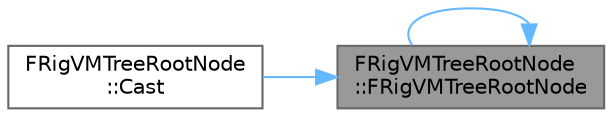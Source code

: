digraph "FRigVMTreeRootNode::FRigVMTreeRootNode"
{
 // INTERACTIVE_SVG=YES
 // LATEX_PDF_SIZE
  bgcolor="transparent";
  edge [fontname=Helvetica,fontsize=10,labelfontname=Helvetica,labelfontsize=10];
  node [fontname=Helvetica,fontsize=10,shape=box,height=0.2,width=0.4];
  rankdir="RL";
  Node1 [id="Node000001",label="FRigVMTreeRootNode\l::FRigVMTreeRootNode",height=0.2,width=0.4,color="gray40", fillcolor="grey60", style="filled", fontcolor="black",tooltip=" "];
  Node1 -> Node1 [id="edge1_Node000001_Node000001",dir="back",color="steelblue1",style="solid",tooltip=" "];
  Node1 -> Node2 [id="edge2_Node000001_Node000002",dir="back",color="steelblue1",style="solid",tooltip=" "];
  Node2 [id="Node000002",label="FRigVMTreeRootNode\l::Cast",height=0.2,width=0.4,color="grey40", fillcolor="white", style="filled",URL="$dc/daa/classFRigVMTreeRootNode.html#ae2b68403da949353278834be6ba3115b",tooltip=" "];
}
